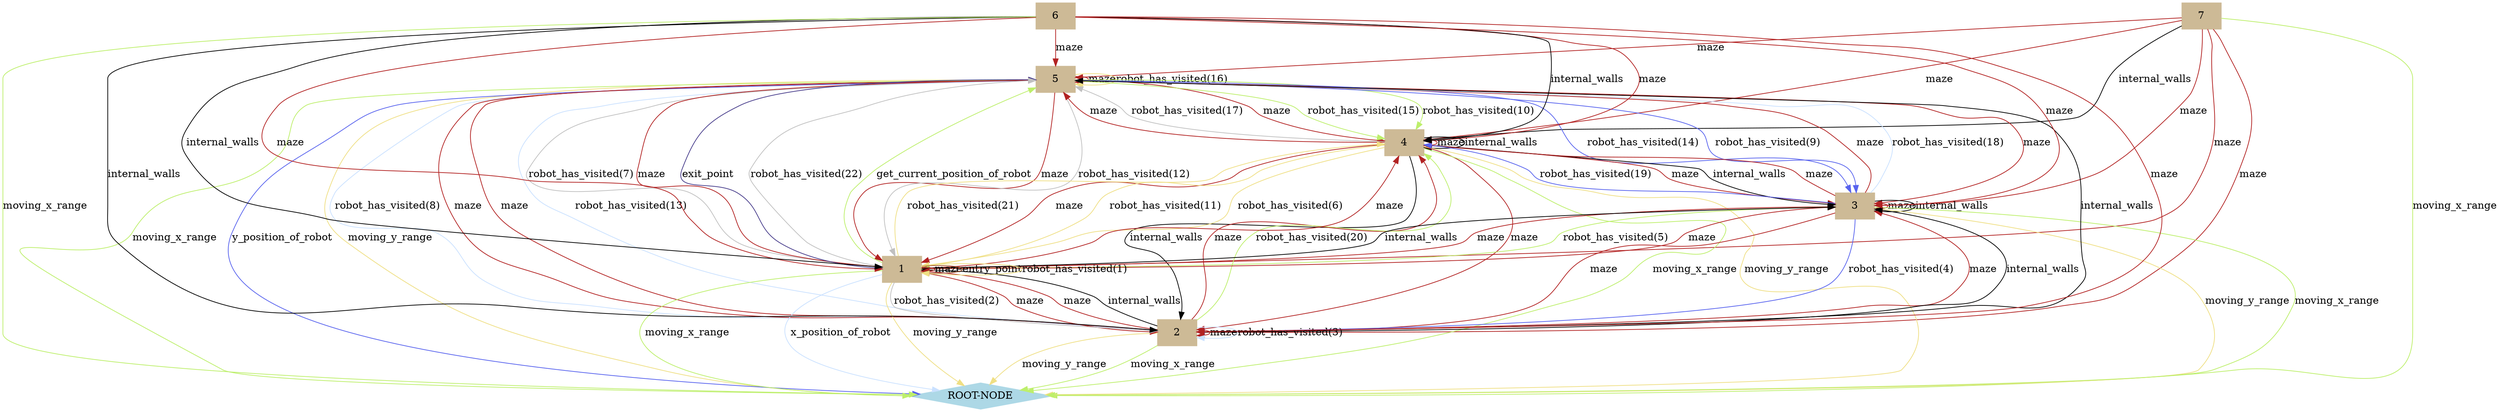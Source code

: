 digraph state {
 graph [fontsize=12]
rankdir=TB;
"7" -> "5" [label = "maze", color = "firebrick"];
"7" -> "4" [label = "maze", color = "firebrick"];
"7" -> "3" [label = "maze", color = "firebrick"];
"7" -> "2" [label = "maze", color = "firebrick"];
"7" -> "1" [label = "maze", color = "firebrick"];
"6" -> "5" [label = "maze", color = "firebrick"];
"6" -> "4" [label = "maze", color = "firebrick"];
"6" -> "3" [label = "maze", color = "firebrick"];
"6" -> "2" [label = "maze", color = "firebrick"];
"6" -> "1" [label = "maze", color = "firebrick"];
"5" -> "5" [label = "maze", color = "firebrick"];
"5" -> "4" [label = "maze", color = "firebrick"];
"5" -> "3" [label = "maze", color = "firebrick"];
"5" -> "2" [label = "maze", color = "firebrick"];
"5" -> "1" [label = "maze", color = "firebrick"];
"4" -> "5" [label = "maze", color = "firebrick"];
"4" -> "4" [label = "maze", color = "firebrick"];
"4" -> "3" [label = "maze", color = "firebrick"];
"4" -> "2" [label = "maze", color = "firebrick"];
"4" -> "1" [label = "maze", color = "firebrick"];
"3" -> "5" [label = "maze", color = "firebrick"];
"3" -> "4" [label = "maze", color = "firebrick"];
"3" -> "3" [label = "maze", color = "firebrick"];
"3" -> "2" [label = "maze", color = "firebrick"];
"3" -> "1" [label = "maze", color = "firebrick"];
"2" -> "5" [label = "maze", color = "firebrick"];
"2" -> "4" [label = "maze", color = "firebrick"];
"2" -> "3" [label = "maze", color = "firebrick"];
"2" -> "2" [label = "maze", color = "firebrick"];
"2" -> "1" [label = "maze", color = "firebrick"];
"1" -> "5" [label = "maze", color = "firebrick"];
"1" -> "4" [label = "maze", color = "firebrick"];
"1" -> "3" [label = "maze", color = "firebrick"];
"1" -> "2" [label = "maze", color = "firebrick"];
"1" -> "1" [label = "maze", color = "firebrick"];
"1" -> "1" [label = "entry_point", color = "sienna"];
"1" -> "5" [label = "exit_point", color = "SlateBlue4"];
"7" -> "4" [label = "internal_walls", color = "black"];
"6" -> "4" [label = "internal_walls", color = "black"];
"6" -> "2" [label = "internal_walls", color = "black"];
"6" -> "1" [label = "internal_walls", color = "black"];
"4" -> "4" [label = "internal_walls", color = "black"];
"4" -> "3" [label = "internal_walls", color = "black"];
"4" -> "2" [label = "internal_walls", color = "black"];
"3" -> "3" [label = "internal_walls", color = "black"];
"2" -> "5" [label = "internal_walls", color = "black"];
"2" -> "3" [label = "internal_walls", color = "black"];
"2" -> "1" [label = "internal_walls", color = "black"];
"1" -> "3" [label = "internal_walls", color = "black"];
"5" -> "ROOT-NODE" [label = "moving_y_range", color = "#efdf84"];
"4" -> "ROOT-NODE" [label = "moving_y_range", color = "#efdf84"];
"3" -> "ROOT-NODE" [label = "moving_y_range", color = "#efdf84"];
"2" -> "ROOT-NODE" [label = "moving_y_range", color = "#efdf84"];
"1" -> "ROOT-NODE" [label = "moving_y_range", color = "#efdf84"];
"7" -> "ROOT-NODE" [label = "moving_x_range", color = "#bdef6b"];
"6" -> "ROOT-NODE" [label = "moving_x_range", color = "#bdef6b"];
"5" -> "ROOT-NODE" [label = "moving_x_range", color = "#bdef6b"];
"4" -> "ROOT-NODE" [label = "moving_x_range", color = "#bdef6b"];
"3" -> "ROOT-NODE" [label = "moving_x_range", color = "#bdef6b"];
"2" -> "ROOT-NODE" [label = "moving_x_range", color = "#bdef6b"];
"1" -> "ROOT-NODE" [label = "moving_x_range", color = "#bdef6b"];
"5" -> "ROOT-NODE" [label = "y_position_of_robot", color = "#5863ee"];
"1" -> "ROOT-NODE" [label = "x_position_of_robot", color = "LightSteelBlue1"];
"1" -> "5" [label = "robot_has_visited(22)", color = "gray"];
"1" -> "4" [label = "robot_has_visited(21)", color = "#efdf84"];
"2" -> "4" [label = "robot_has_visited(20)", color = "#bdef6b"];
"3" -> "4" [label = "robot_has_visited(19)", color = "#5863ee"];
"3" -> "5" [label = "robot_has_visited(18)", color = "LightSteelBlue1"];
"4" -> "5" [label = "robot_has_visited(17)", color = "gray"];
"5" -> "5" [label = "robot_has_visited(16)", color = "#efdf84"];
"5" -> "4" [label = "robot_has_visited(15)", color = "#bdef6b"];
"5" -> "3" [label = "robot_has_visited(14)", color = "#5863ee"];
"5" -> "2" [label = "robot_has_visited(13)", color = "LightSteelBlue1"];
"5" -> "1" [label = "robot_has_visited(12)", color = "gray"];
"4" -> "1" [label = "robot_has_visited(11)", color = "#efdf84"];
"5" -> "4" [label = "robot_has_visited(10)", color = "#bdef6b"];
"5" -> "3" [label = "robot_has_visited(9)", color = "#5863ee"];
"5" -> "2" [label = "robot_has_visited(8)", color = "LightSteelBlue1"];
"5" -> "1" [label = "robot_has_visited(7)", color = "gray"];
"4" -> "1" [label = "robot_has_visited(6)", color = "#efdf84"];
"3" -> "1" [label = "robot_has_visited(5)", color = "#bdef6b"];
"3" -> "2" [label = "robot_has_visited(4)", color = "#5863ee"];
"2" -> "2" [label = "robot_has_visited(3)", color = "LightSteelBlue1"];
"1" -> "2" [label = "robot_has_visited(2)", color = "gray"];
"1" -> "1" [label = "robot_has_visited(1)", color = "#efdf84"];
"1" -> "5" [label = "get_current_position_of_robot", color = "#bdef6b"];
"7" [color = "wheat3", style = "filled, solid", shape = "box"]
"5" [color = "wheat3", style = "filled, solid", shape = "box"]
"4" [color = "wheat3", style = "filled, solid", shape = "box"]
"3" [color = "wheat3", style = "filled, solid", shape = "box"]
"2" [color = "wheat3", style = "filled, solid", shape = "box"]
"1" [color = "wheat3", style = "filled, solid", shape = "box"]
"6" [color = "wheat3", style = "filled, solid", shape = "box"]
"ROOT-NODE" [color = "lightblue", style = "filled, solid", shape = "diamond"]
subgraph "cluster_TEST_REPORT" {node [style=filled,color=white]; label="TEST_REPORT"; style=filled;color=lightgrey; }
}